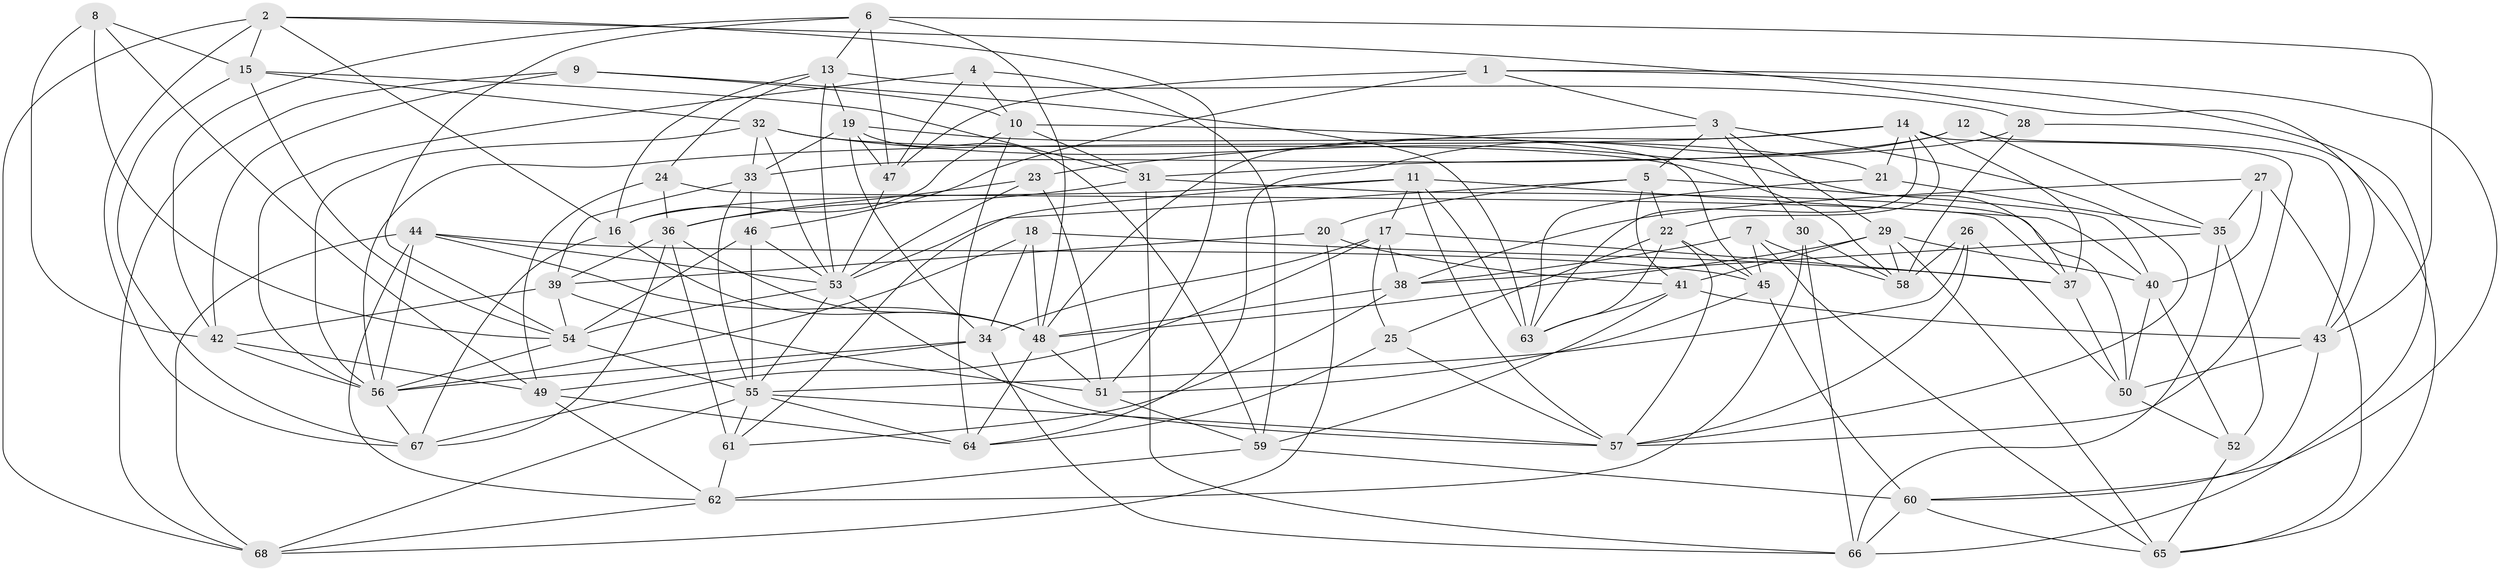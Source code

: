 // original degree distribution, {4: 1.0}
// Generated by graph-tools (version 1.1) at 2025/50/03/09/25 03:50:57]
// undirected, 68 vertices, 196 edges
graph export_dot {
graph [start="1"]
  node [color=gray90,style=filled];
  1;
  2;
  3;
  4;
  5;
  6;
  7;
  8;
  9;
  10;
  11;
  12;
  13;
  14;
  15;
  16;
  17;
  18;
  19;
  20;
  21;
  22;
  23;
  24;
  25;
  26;
  27;
  28;
  29;
  30;
  31;
  32;
  33;
  34;
  35;
  36;
  37;
  38;
  39;
  40;
  41;
  42;
  43;
  44;
  45;
  46;
  47;
  48;
  49;
  50;
  51;
  52;
  53;
  54;
  55;
  56;
  57;
  58;
  59;
  60;
  61;
  62;
  63;
  64;
  65;
  66;
  67;
  68;
  1 -- 3 [weight=1.0];
  1 -- 46 [weight=1.0];
  1 -- 47 [weight=2.0];
  1 -- 60 [weight=1.0];
  1 -- 66 [weight=1.0];
  2 -- 15 [weight=1.0];
  2 -- 16 [weight=1.0];
  2 -- 43 [weight=1.0];
  2 -- 51 [weight=1.0];
  2 -- 67 [weight=1.0];
  2 -- 68 [weight=1.0];
  3 -- 5 [weight=1.0];
  3 -- 23 [weight=1.0];
  3 -- 29 [weight=1.0];
  3 -- 30 [weight=1.0];
  3 -- 57 [weight=1.0];
  4 -- 10 [weight=1.0];
  4 -- 47 [weight=1.0];
  4 -- 56 [weight=1.0];
  4 -- 59 [weight=1.0];
  5 -- 20 [weight=1.0];
  5 -- 22 [weight=1.0];
  5 -- 40 [weight=1.0];
  5 -- 41 [weight=1.0];
  5 -- 53 [weight=1.0];
  6 -- 13 [weight=1.0];
  6 -- 42 [weight=1.0];
  6 -- 43 [weight=1.0];
  6 -- 47 [weight=1.0];
  6 -- 48 [weight=1.0];
  6 -- 54 [weight=1.0];
  7 -- 38 [weight=1.0];
  7 -- 45 [weight=1.0];
  7 -- 58 [weight=1.0];
  7 -- 65 [weight=1.0];
  8 -- 15 [weight=1.0];
  8 -- 42 [weight=1.0];
  8 -- 49 [weight=1.0];
  8 -- 54 [weight=1.0];
  9 -- 10 [weight=1.0];
  9 -- 42 [weight=1.0];
  9 -- 63 [weight=1.0];
  9 -- 68 [weight=1.0];
  10 -- 16 [weight=1.0];
  10 -- 31 [weight=1.0];
  10 -- 45 [weight=1.0];
  10 -- 64 [weight=1.0];
  11 -- 16 [weight=1.0];
  11 -- 17 [weight=1.0];
  11 -- 40 [weight=1.0];
  11 -- 57 [weight=1.0];
  11 -- 61 [weight=1.0];
  11 -- 63 [weight=1.0];
  12 -- 33 [weight=1.0];
  12 -- 35 [weight=1.0];
  12 -- 43 [weight=1.0];
  12 -- 64 [weight=1.0];
  13 -- 16 [weight=1.0];
  13 -- 19 [weight=1.0];
  13 -- 24 [weight=1.0];
  13 -- 28 [weight=1.0];
  13 -- 53 [weight=1.0];
  14 -- 21 [weight=1.0];
  14 -- 22 [weight=1.0];
  14 -- 37 [weight=1.0];
  14 -- 48 [weight=1.0];
  14 -- 56 [weight=2.0];
  14 -- 57 [weight=1.0];
  14 -- 63 [weight=1.0];
  15 -- 31 [weight=1.0];
  15 -- 32 [weight=1.0];
  15 -- 54 [weight=1.0];
  15 -- 67 [weight=1.0];
  16 -- 48 [weight=1.0];
  16 -- 67 [weight=1.0];
  17 -- 25 [weight=1.0];
  17 -- 34 [weight=1.0];
  17 -- 37 [weight=1.0];
  17 -- 38 [weight=1.0];
  17 -- 67 [weight=1.0];
  18 -- 34 [weight=1.0];
  18 -- 37 [weight=1.0];
  18 -- 48 [weight=1.0];
  18 -- 56 [weight=1.0];
  19 -- 21 [weight=1.0];
  19 -- 33 [weight=1.0];
  19 -- 34 [weight=1.0];
  19 -- 47 [weight=1.0];
  19 -- 59 [weight=1.0];
  20 -- 39 [weight=1.0];
  20 -- 41 [weight=1.0];
  20 -- 68 [weight=1.0];
  21 -- 35 [weight=1.0];
  21 -- 63 [weight=1.0];
  22 -- 25 [weight=1.0];
  22 -- 45 [weight=1.0];
  22 -- 57 [weight=1.0];
  22 -- 63 [weight=1.0];
  23 -- 36 [weight=1.0];
  23 -- 51 [weight=1.0];
  23 -- 53 [weight=1.0];
  24 -- 36 [weight=1.0];
  24 -- 37 [weight=1.0];
  24 -- 49 [weight=1.0];
  25 -- 57 [weight=1.0];
  25 -- 64 [weight=1.0];
  26 -- 50 [weight=1.0];
  26 -- 55 [weight=1.0];
  26 -- 57 [weight=1.0];
  26 -- 58 [weight=1.0];
  27 -- 35 [weight=1.0];
  27 -- 38 [weight=1.0];
  27 -- 40 [weight=1.0];
  27 -- 65 [weight=1.0];
  28 -- 31 [weight=1.0];
  28 -- 58 [weight=1.0];
  28 -- 65 [weight=1.0];
  29 -- 40 [weight=1.0];
  29 -- 41 [weight=1.0];
  29 -- 48 [weight=1.0];
  29 -- 58 [weight=1.0];
  29 -- 65 [weight=1.0];
  30 -- 58 [weight=1.0];
  30 -- 62 [weight=1.0];
  30 -- 66 [weight=1.0];
  31 -- 36 [weight=1.0];
  31 -- 50 [weight=1.0];
  31 -- 66 [weight=1.0];
  32 -- 33 [weight=1.0];
  32 -- 37 [weight=1.0];
  32 -- 53 [weight=1.0];
  32 -- 56 [weight=1.0];
  32 -- 58 [weight=1.0];
  33 -- 39 [weight=1.0];
  33 -- 46 [weight=1.0];
  33 -- 55 [weight=1.0];
  34 -- 49 [weight=1.0];
  34 -- 56 [weight=1.0];
  34 -- 66 [weight=1.0];
  35 -- 38 [weight=1.0];
  35 -- 52 [weight=1.0];
  35 -- 66 [weight=1.0];
  36 -- 39 [weight=1.0];
  36 -- 48 [weight=1.0];
  36 -- 61 [weight=2.0];
  36 -- 67 [weight=1.0];
  37 -- 50 [weight=1.0];
  38 -- 48 [weight=1.0];
  38 -- 61 [weight=1.0];
  39 -- 42 [weight=1.0];
  39 -- 51 [weight=1.0];
  39 -- 54 [weight=1.0];
  40 -- 50 [weight=1.0];
  40 -- 52 [weight=1.0];
  41 -- 43 [weight=1.0];
  41 -- 59 [weight=1.0];
  41 -- 63 [weight=1.0];
  42 -- 49 [weight=1.0];
  42 -- 56 [weight=1.0];
  43 -- 50 [weight=1.0];
  43 -- 60 [weight=1.0];
  44 -- 45 [weight=1.0];
  44 -- 48 [weight=1.0];
  44 -- 53 [weight=1.0];
  44 -- 56 [weight=1.0];
  44 -- 62 [weight=1.0];
  44 -- 68 [weight=1.0];
  45 -- 51 [weight=1.0];
  45 -- 60 [weight=1.0];
  46 -- 53 [weight=1.0];
  46 -- 54 [weight=2.0];
  46 -- 55 [weight=1.0];
  47 -- 53 [weight=1.0];
  48 -- 51 [weight=1.0];
  48 -- 64 [weight=1.0];
  49 -- 62 [weight=1.0];
  49 -- 64 [weight=1.0];
  50 -- 52 [weight=1.0];
  51 -- 59 [weight=1.0];
  52 -- 65 [weight=1.0];
  53 -- 54 [weight=1.0];
  53 -- 55 [weight=1.0];
  53 -- 57 [weight=1.0];
  54 -- 55 [weight=2.0];
  54 -- 56 [weight=1.0];
  55 -- 57 [weight=1.0];
  55 -- 61 [weight=1.0];
  55 -- 64 [weight=1.0];
  55 -- 68 [weight=1.0];
  56 -- 67 [weight=1.0];
  59 -- 60 [weight=1.0];
  59 -- 62 [weight=1.0];
  60 -- 65 [weight=1.0];
  60 -- 66 [weight=1.0];
  61 -- 62 [weight=1.0];
  62 -- 68 [weight=1.0];
}
